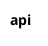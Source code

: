 @startuml

title api

skinparam ClassAttributeIconSize 0
skinparam ClassBackgroundColor white
skinparam ClassBorderColor black
hide empty members
skinparam monochrome true

' Relationships

@enduml